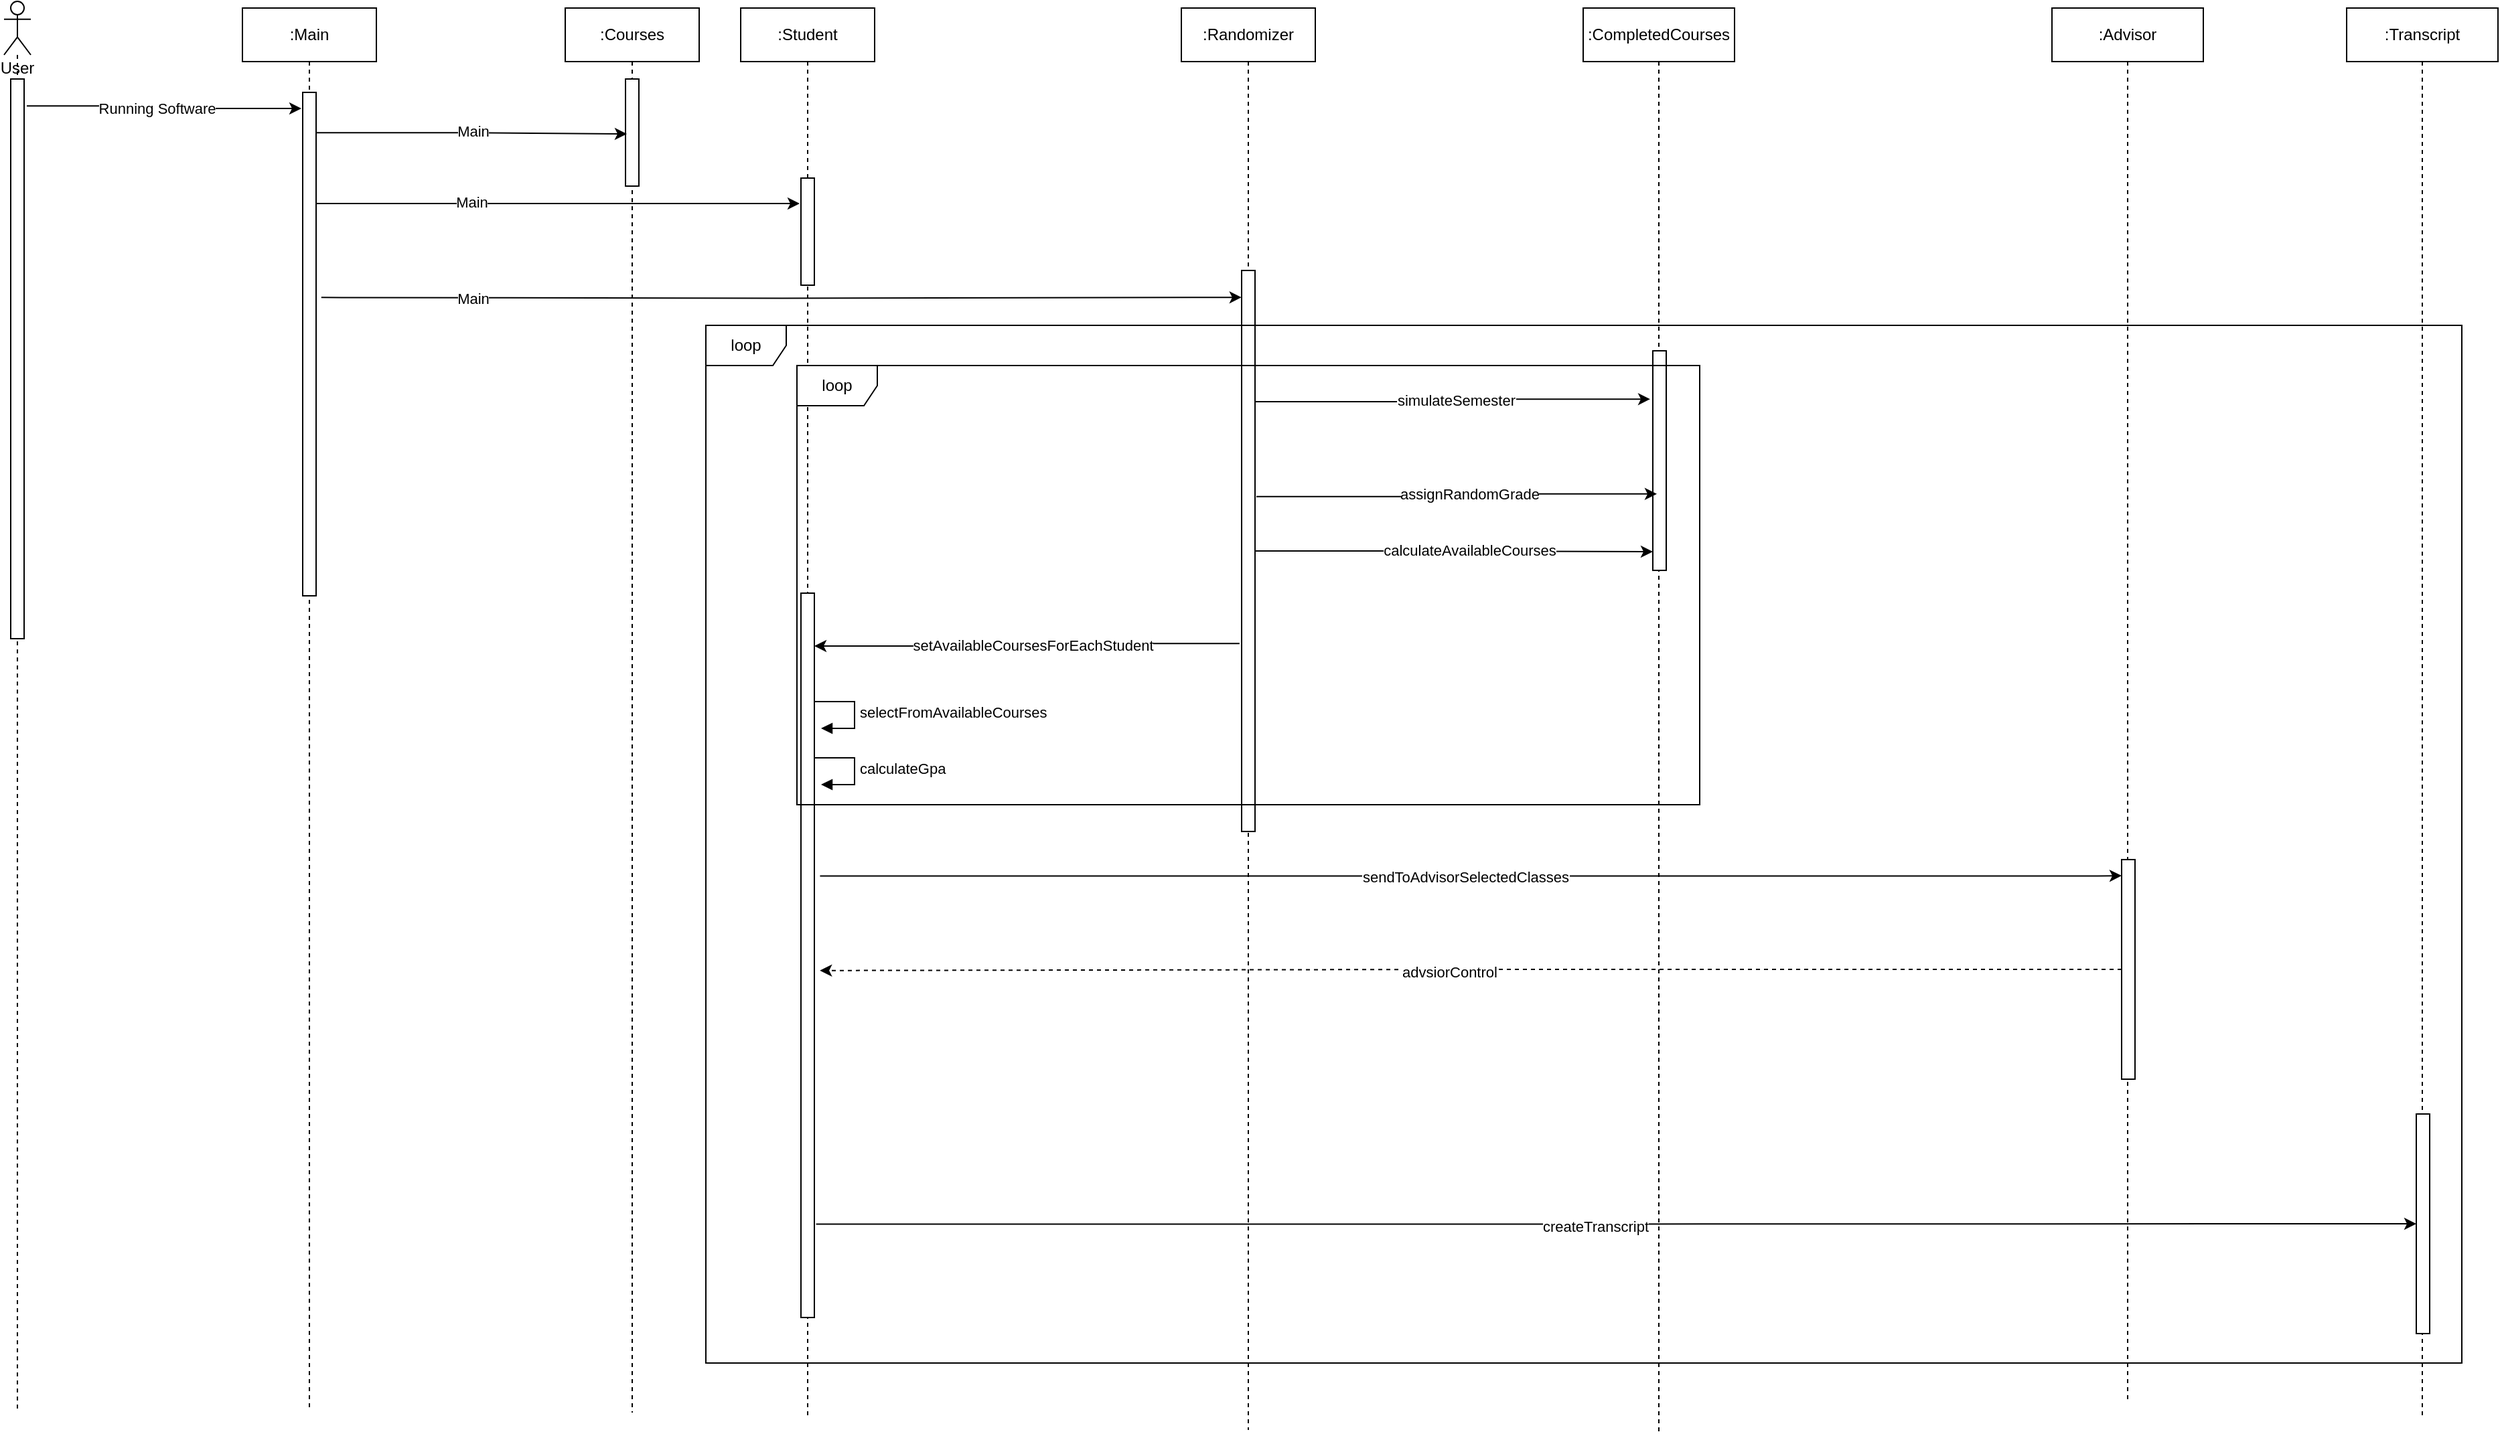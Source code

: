 <mxfile version="20.4.2" type="device"><diagram id="7uAdqGrBKuATjhqem7dm" name="Page-1"><mxGraphModel dx="3388" dy="1958" grid="0" gridSize="10" guides="1" tooltips="1" connect="1" arrows="1" fold="1" page="0" pageScale="1" pageWidth="850" pageHeight="1100" math="0" shadow="0"><root><mxCell id="0"/><mxCell id="1" parent="0"/><mxCell id="8tj9t1gHc6TNpFtSLCtC-4" value="User" style="shape=umlLifeline;participant=umlActor;perimeter=lifelinePerimeter;whiteSpace=wrap;html=1;container=1;collapsible=0;recursiveResize=0;verticalAlign=top;spacingTop=36;outlineConnect=0;" vertex="1" parent="1"><mxGeometry x="-1028" y="-552" width="20" height="1053" as="geometry"/></mxCell><mxCell id="8tj9t1gHc6TNpFtSLCtC-5" value="" style="html=1;points=[];perimeter=orthogonalPerimeter;" vertex="1" parent="8tj9t1gHc6TNpFtSLCtC-4"><mxGeometry x="5" y="58" width="10" height="418" as="geometry"/></mxCell><mxCell id="8tj9t1gHc6TNpFtSLCtC-8" style="edgeStyle=orthogonalEdgeStyle;rounded=0;orthogonalLoop=1;jettySize=auto;html=1;entryX=-0.1;entryY=0.032;entryDx=0;entryDy=0;entryPerimeter=0;exitX=1.2;exitY=0.048;exitDx=0;exitDy=0;exitPerimeter=0;" edge="1" parent="1" source="8tj9t1gHc6TNpFtSLCtC-5" target="8tj9t1gHc6TNpFtSLCtC-12"><mxGeometry relative="1" as="geometry"><mxPoint x="-839" y="-285" as="targetPoint"/></mxGeometry></mxCell><mxCell id="8tj9t1gHc6TNpFtSLCtC-14" value="Running Software" style="edgeLabel;html=1;align=center;verticalAlign=middle;resizable=0;points=[];" vertex="1" connectable="0" parent="8tj9t1gHc6TNpFtSLCtC-8"><mxGeometry x="0.248" relative="1" as="geometry"><mxPoint x="-30" as="offset"/></mxGeometry></mxCell><mxCell id="8tj9t1gHc6TNpFtSLCtC-9" value=":Main" style="shape=umlLifeline;perimeter=lifelinePerimeter;whiteSpace=wrap;html=1;container=1;collapsible=0;recursiveResize=0;outlineConnect=0;" vertex="1" parent="1"><mxGeometry x="-850" y="-547" width="100" height="1046" as="geometry"/></mxCell><mxCell id="8tj9t1gHc6TNpFtSLCtC-12" value="" style="html=1;points=[];perimeter=orthogonalPerimeter;" vertex="1" parent="8tj9t1gHc6TNpFtSLCtC-9"><mxGeometry x="45" y="63" width="10" height="376" as="geometry"/></mxCell><mxCell id="8tj9t1gHc6TNpFtSLCtC-10" value=":Courses" style="shape=umlLifeline;perimeter=lifelinePerimeter;whiteSpace=wrap;html=1;container=1;collapsible=0;recursiveResize=0;outlineConnect=0;" vertex="1" parent="1"><mxGeometry x="-609" y="-547" width="100" height="1049" as="geometry"/></mxCell><mxCell id="8tj9t1gHc6TNpFtSLCtC-16" value="" style="html=1;points=[];perimeter=orthogonalPerimeter;" vertex="1" parent="8tj9t1gHc6TNpFtSLCtC-10"><mxGeometry x="45" y="53" width="10" height="80" as="geometry"/></mxCell><mxCell id="8tj9t1gHc6TNpFtSLCtC-11" value=":Student" style="shape=umlLifeline;perimeter=lifelinePerimeter;whiteSpace=wrap;html=1;container=1;collapsible=0;recursiveResize=0;outlineConnect=0;" vertex="1" parent="1"><mxGeometry x="-478" y="-547" width="100" height="1051" as="geometry"/></mxCell><mxCell id="8tj9t1gHc6TNpFtSLCtC-18" value="" style="html=1;points=[];perimeter=orthogonalPerimeter;" vertex="1" parent="8tj9t1gHc6TNpFtSLCtC-11"><mxGeometry x="45" y="127" width="10" height="80" as="geometry"/></mxCell><mxCell id="8tj9t1gHc6TNpFtSLCtC-39" value="" style="html=1;points=[];perimeter=orthogonalPerimeter;" vertex="1" parent="8tj9t1gHc6TNpFtSLCtC-11"><mxGeometry x="45" y="437" width="10" height="541" as="geometry"/></mxCell><mxCell id="8tj9t1gHc6TNpFtSLCtC-47" value="selectFromAvailableCourses" style="edgeStyle=orthogonalEdgeStyle;html=1;align=left;spacingLeft=2;endArrow=block;rounded=0;entryX=1;entryY=0;" edge="1" parent="8tj9t1gHc6TNpFtSLCtC-11"><mxGeometry relative="1" as="geometry"><mxPoint x="55" y="518" as="sourcePoint"/><Array as="points"><mxPoint x="85" y="518"/><mxPoint x="85" y="538"/></Array><mxPoint x="60" y="538" as="targetPoint"/></mxGeometry></mxCell><mxCell id="8tj9t1gHc6TNpFtSLCtC-15" style="edgeStyle=orthogonalEdgeStyle;rounded=0;orthogonalLoop=1;jettySize=auto;html=1;exitX=1;exitY=0.08;exitDx=0;exitDy=0;exitPerimeter=0;entryX=0.1;entryY=0.513;entryDx=0;entryDy=0;entryPerimeter=0;" edge="1" parent="1" source="8tj9t1gHc6TNpFtSLCtC-12" target="8tj9t1gHc6TNpFtSLCtC-16"><mxGeometry relative="1" as="geometry"/></mxCell><mxCell id="8tj9t1gHc6TNpFtSLCtC-17" value="Main" style="edgeLabel;html=1;align=center;verticalAlign=middle;resizable=0;points=[];" vertex="1" connectable="0" parent="8tj9t1gHc6TNpFtSLCtC-15"><mxGeometry x="-0.257" y="-4" relative="1" as="geometry"><mxPoint x="30" y="-5" as="offset"/></mxGeometry></mxCell><mxCell id="8tj9t1gHc6TNpFtSLCtC-19" style="edgeStyle=orthogonalEdgeStyle;rounded=0;orthogonalLoop=1;jettySize=auto;html=1;entryX=-0.1;entryY=0.238;entryDx=0;entryDy=0;entryPerimeter=0;" edge="1" parent="1" source="8tj9t1gHc6TNpFtSLCtC-12" target="8tj9t1gHc6TNpFtSLCtC-18"><mxGeometry relative="1" as="geometry"><Array as="points"><mxPoint x="-700" y="-401"/><mxPoint x="-700" y="-401"/></Array></mxGeometry></mxCell><mxCell id="8tj9t1gHc6TNpFtSLCtC-20" value="Main" style="edgeLabel;html=1;align=center;verticalAlign=middle;resizable=0;points=[];" vertex="1" connectable="0" parent="8tj9t1gHc6TNpFtSLCtC-19"><mxGeometry x="-0.357" y="-2" relative="1" as="geometry"><mxPoint y="-3" as="offset"/></mxGeometry></mxCell><mxCell id="8tj9t1gHc6TNpFtSLCtC-22" value=":Randomizer" style="shape=umlLifeline;perimeter=lifelinePerimeter;whiteSpace=wrap;html=1;container=1;collapsible=0;recursiveResize=0;outlineConnect=0;" vertex="1" parent="1"><mxGeometry x="-149" y="-547" width="100" height="1062" as="geometry"/></mxCell><mxCell id="8tj9t1gHc6TNpFtSLCtC-23" value="" style="html=1;points=[];perimeter=orthogonalPerimeter;" vertex="1" parent="8tj9t1gHc6TNpFtSLCtC-22"><mxGeometry x="45" y="196" width="10" height="419" as="geometry"/></mxCell><mxCell id="8tj9t1gHc6TNpFtSLCtC-24" style="edgeStyle=orthogonalEdgeStyle;rounded=0;orthogonalLoop=1;jettySize=auto;html=1;exitX=1.389;exitY=0.551;exitDx=0;exitDy=0;exitPerimeter=0;entryX=-0.008;entryY=0.048;entryDx=0;entryDy=0;entryPerimeter=0;" edge="1" parent="1" target="8tj9t1gHc6TNpFtSLCtC-23"><mxGeometry relative="1" as="geometry"><mxPoint x="-791.11" y="-330.824" as="sourcePoint"/><mxPoint x="-104" y="-351.117" as="targetPoint"/><Array as="points"/></mxGeometry></mxCell><mxCell id="8tj9t1gHc6TNpFtSLCtC-26" value="Main" style="edgeLabel;html=1;align=center;verticalAlign=middle;resizable=0;points=[];" vertex="1" connectable="0" parent="8tj9t1gHc6TNpFtSLCtC-24"><mxGeometry x="-0.236" relative="1" as="geometry"><mxPoint x="-150" as="offset"/></mxGeometry></mxCell><mxCell id="8tj9t1gHc6TNpFtSLCtC-27" value=":CompletedCourses" style="shape=umlLifeline;perimeter=lifelinePerimeter;whiteSpace=wrap;html=1;container=1;collapsible=0;recursiveResize=0;outlineConnect=0;" vertex="1" parent="1"><mxGeometry x="151" y="-547" width="113" height="1065" as="geometry"/></mxCell><mxCell id="8tj9t1gHc6TNpFtSLCtC-28" value="" style="html=1;points=[];perimeter=orthogonalPerimeter;" vertex="1" parent="8tj9t1gHc6TNpFtSLCtC-27"><mxGeometry x="52" y="256" width="10" height="164" as="geometry"/></mxCell><mxCell id="8tj9t1gHc6TNpFtSLCtC-31" style="edgeStyle=orthogonalEdgeStyle;rounded=0;orthogonalLoop=1;jettySize=auto;html=1;entryX=-0.2;entryY=0.22;entryDx=0;entryDy=0;entryPerimeter=0;exitX=1;exitY=0.234;exitDx=0;exitDy=0;exitPerimeter=0;" edge="1" parent="1" source="8tj9t1gHc6TNpFtSLCtC-23" target="8tj9t1gHc6TNpFtSLCtC-28"><mxGeometry relative="1" as="geometry"><Array as="points"/></mxGeometry></mxCell><mxCell id="8tj9t1gHc6TNpFtSLCtC-32" value="simulateSemester" style="edgeLabel;html=1;align=center;verticalAlign=middle;resizable=0;points=[];" vertex="1" connectable="0" parent="8tj9t1gHc6TNpFtSLCtC-31"><mxGeometry x="-0.286" y="-2" relative="1" as="geometry"><mxPoint x="44" y="-3" as="offset"/></mxGeometry></mxCell><mxCell id="8tj9t1gHc6TNpFtSLCtC-34" style="edgeStyle=orthogonalEdgeStyle;rounded=0;orthogonalLoop=1;jettySize=auto;html=1;entryX=0.3;entryY=0.652;entryDx=0;entryDy=0;entryPerimeter=0;exitX=1.1;exitY=0.403;exitDx=0;exitDy=0;exitPerimeter=0;" edge="1" parent="1" source="8tj9t1gHc6TNpFtSLCtC-23" target="8tj9t1gHc6TNpFtSLCtC-28"><mxGeometry relative="1" as="geometry"><mxPoint x="-90" y="-220" as="sourcePoint"/></mxGeometry></mxCell><mxCell id="8tj9t1gHc6TNpFtSLCtC-35" value="assignRandomGrade" style="edgeLabel;html=1;align=center;verticalAlign=middle;resizable=0;points=[];" vertex="1" connectable="0" parent="8tj9t1gHc6TNpFtSLCtC-34"><mxGeometry x="0.07" relative="1" as="geometry"><mxPoint as="offset"/></mxGeometry></mxCell><mxCell id="8tj9t1gHc6TNpFtSLCtC-41" style="edgeStyle=orthogonalEdgeStyle;rounded=0;orthogonalLoop=1;jettySize=auto;html=1;entryX=0;entryY=0.915;entryDx=0;entryDy=0;entryPerimeter=0;" edge="1" parent="1" source="8tj9t1gHc6TNpFtSLCtC-23" target="8tj9t1gHc6TNpFtSLCtC-28"><mxGeometry relative="1" as="geometry"/></mxCell><mxCell id="8tj9t1gHc6TNpFtSLCtC-42" value="calculateAvailableCourses" style="edgeLabel;html=1;align=center;verticalAlign=middle;resizable=0;points=[];" vertex="1" connectable="0" parent="8tj9t1gHc6TNpFtSLCtC-41"><mxGeometry x="0.079" y="1" relative="1" as="geometry"><mxPoint as="offset"/></mxGeometry></mxCell><mxCell id="8tj9t1gHc6TNpFtSLCtC-43" style="edgeStyle=orthogonalEdgeStyle;rounded=0;orthogonalLoop=1;jettySize=auto;html=1;entryX=1;entryY=0.073;entryDx=0;entryDy=0;entryPerimeter=0;exitX=-0.156;exitY=0.665;exitDx=0;exitDy=0;exitPerimeter=0;" edge="1" parent="1" source="8tj9t1gHc6TNpFtSLCtC-23" target="8tj9t1gHc6TNpFtSLCtC-39"><mxGeometry relative="1" as="geometry"/></mxCell><mxCell id="8tj9t1gHc6TNpFtSLCtC-44" value="setAvailableCoursesForEachStudent" style="edgeLabel;html=1;align=center;verticalAlign=middle;resizable=0;points=[];" vertex="1" connectable="0" parent="8tj9t1gHc6TNpFtSLCtC-43"><mxGeometry x="-0.219" y="1" relative="1" as="geometry"><mxPoint x="-30" as="offset"/></mxGeometry></mxCell><mxCell id="8tj9t1gHc6TNpFtSLCtC-50" value=":Advisor" style="shape=umlLifeline;perimeter=lifelinePerimeter;whiteSpace=wrap;html=1;container=1;collapsible=0;recursiveResize=0;outlineConnect=0;" vertex="1" parent="1"><mxGeometry x="501" y="-547" width="113" height="1042" as="geometry"/></mxCell><mxCell id="8tj9t1gHc6TNpFtSLCtC-51" value="" style="html=1;points=[];perimeter=orthogonalPerimeter;" vertex="1" parent="8tj9t1gHc6TNpFtSLCtC-50"><mxGeometry x="52" y="636" width="10" height="164" as="geometry"/></mxCell><mxCell id="8tj9t1gHc6TNpFtSLCtC-52" style="edgeStyle=orthogonalEdgeStyle;rounded=0;orthogonalLoop=1;jettySize=auto;html=1;exitX=1.423;exitY=0.89;exitDx=0;exitDy=0;exitPerimeter=0;" edge="1" parent="1"><mxGeometry relative="1" as="geometry"><mxPoint x="-418.77" y="101.24" as="sourcePoint"/><mxPoint x="553" y="101.0" as="targetPoint"/><Array as="points"><mxPoint x="535" y="101"/><mxPoint x="535" y="101"/></Array></mxGeometry></mxCell><mxCell id="8tj9t1gHc6TNpFtSLCtC-53" value="sendToAdvisorSelectedClasses" style="edgeLabel;html=1;align=center;verticalAlign=middle;resizable=0;points=[];" vertex="1" connectable="0" parent="8tj9t1gHc6TNpFtSLCtC-52"><mxGeometry x="0.114" y="-5" relative="1" as="geometry"><mxPoint x="-60" y="-4" as="offset"/></mxGeometry></mxCell><mxCell id="8tj9t1gHc6TNpFtSLCtC-56" style="edgeStyle=orthogonalEdgeStyle;rounded=0;orthogonalLoop=1;jettySize=auto;html=1;entryX=1.412;entryY=0.521;entryDx=0;entryDy=0;entryPerimeter=0;dashed=1;" edge="1" parent="1" source="8tj9t1gHc6TNpFtSLCtC-51" target="8tj9t1gHc6TNpFtSLCtC-39"><mxGeometry relative="1" as="geometry"/></mxCell><mxCell id="8tj9t1gHc6TNpFtSLCtC-57" value="advsiorControl" style="edgeLabel;html=1;align=center;verticalAlign=middle;resizable=0;points=[];" vertex="1" connectable="0" parent="8tj9t1gHc6TNpFtSLCtC-56"><mxGeometry x="0.035" y="1" relative="1" as="geometry"><mxPoint as="offset"/></mxGeometry></mxCell><mxCell id="8tj9t1gHc6TNpFtSLCtC-59" value=":Transcript" style="shape=umlLifeline;perimeter=lifelinePerimeter;whiteSpace=wrap;html=1;container=1;collapsible=0;recursiveResize=0;outlineConnect=0;" vertex="1" parent="1"><mxGeometry x="721" y="-547" width="113" height="1051" as="geometry"/></mxCell><mxCell id="8tj9t1gHc6TNpFtSLCtC-60" value="" style="html=1;points=[];perimeter=orthogonalPerimeter;" vertex="1" parent="8tj9t1gHc6TNpFtSLCtC-59"><mxGeometry x="52" y="826" width="10" height="164" as="geometry"/></mxCell><mxCell id="8tj9t1gHc6TNpFtSLCtC-61" value="calculateGpa" style="edgeStyle=orthogonalEdgeStyle;html=1;align=left;spacingLeft=2;endArrow=block;rounded=0;entryX=1;entryY=0;" edge="1" parent="1"><mxGeometry relative="1" as="geometry"><mxPoint x="-423" y="13" as="sourcePoint"/><Array as="points"><mxPoint x="-393" y="13"/><mxPoint x="-393" y="33"/></Array><mxPoint x="-418" y="33" as="targetPoint"/></mxGeometry></mxCell><mxCell id="8tj9t1gHc6TNpFtSLCtC-62" style="edgeStyle=orthogonalEdgeStyle;rounded=0;orthogonalLoop=1;jettySize=auto;html=1;exitX=1.131;exitY=0.871;exitDx=0;exitDy=0;exitPerimeter=0;" edge="1" parent="1" source="8tj9t1gHc6TNpFtSLCtC-39" target="8tj9t1gHc6TNpFtSLCtC-60"><mxGeometry relative="1" as="geometry"><mxPoint x="423.286" y="432.571" as="targetPoint"/></mxGeometry></mxCell><mxCell id="8tj9t1gHc6TNpFtSLCtC-63" value="createTranscript" style="edgeLabel;html=1;align=center;verticalAlign=middle;resizable=0;points=[];" vertex="1" connectable="0" parent="8tj9t1gHc6TNpFtSLCtC-62"><mxGeometry x="-0.026" y="-2" relative="1" as="geometry"><mxPoint x="-1" as="offset"/></mxGeometry></mxCell><mxCell id="8tj9t1gHc6TNpFtSLCtC-67" value="loop" style="shape=umlFrame;whiteSpace=wrap;html=1;" vertex="1" parent="1"><mxGeometry x="-504" y="-310" width="1311" height="775" as="geometry"/></mxCell><mxCell id="8tj9t1gHc6TNpFtSLCtC-69" value="loop" style="shape=umlFrame;whiteSpace=wrap;html=1;" vertex="1" parent="1"><mxGeometry x="-436" y="-280" width="674" height="328" as="geometry"/></mxCell></root></mxGraphModel></diagram></mxfile>
